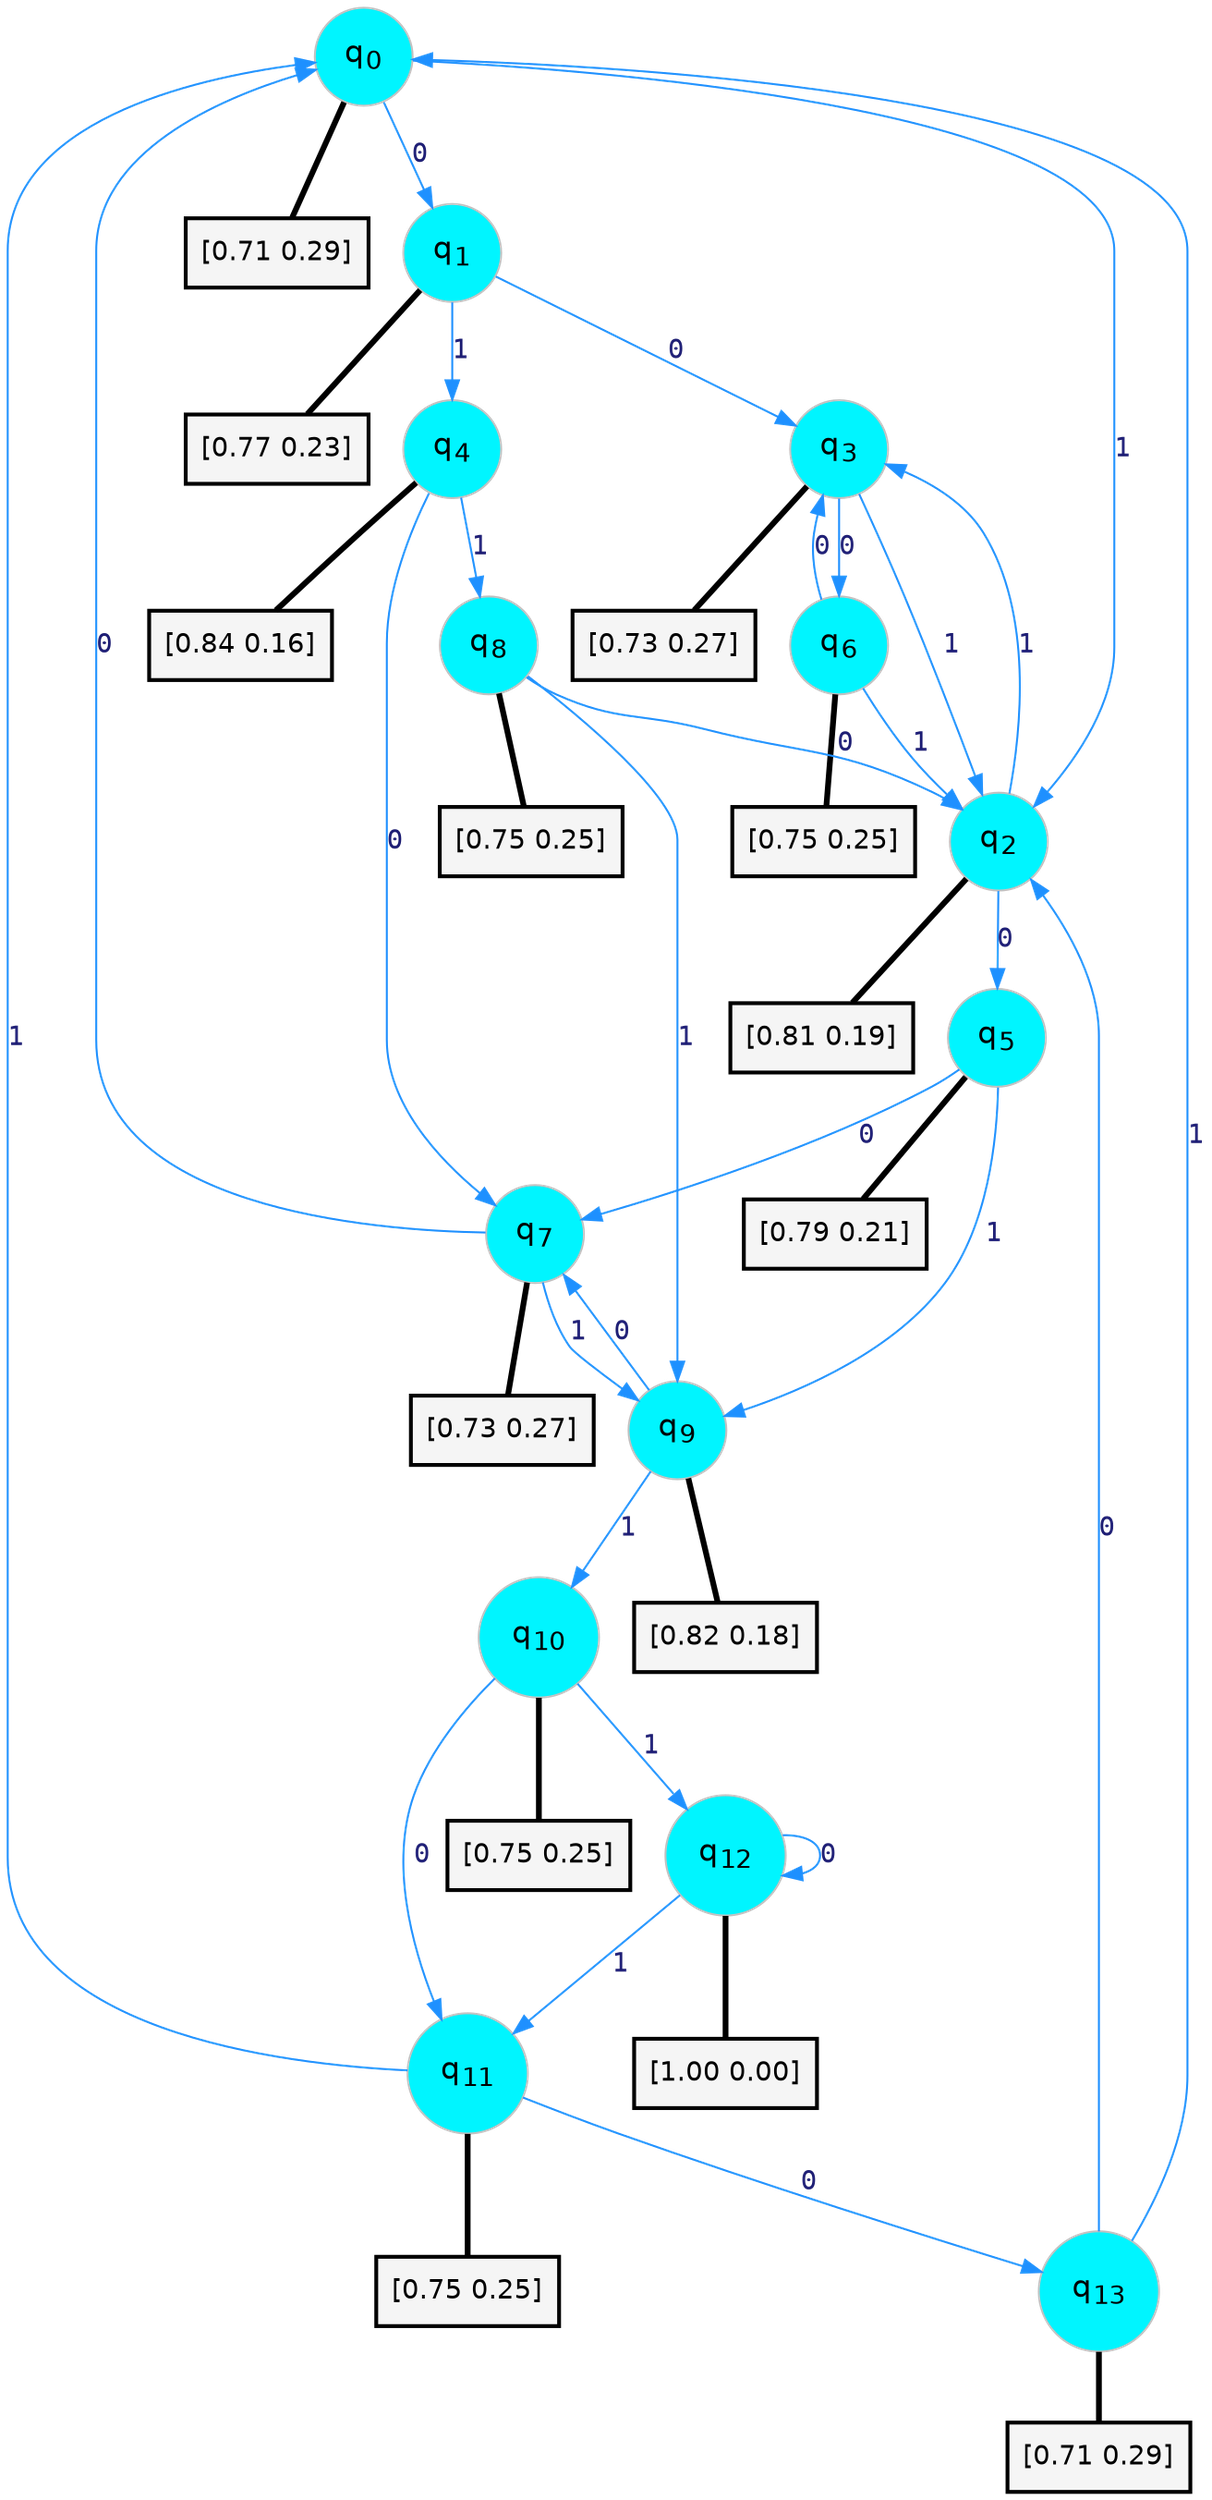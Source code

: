 digraph G {
graph [
bgcolor=transparent, dpi=300, rankdir=TD, size="40,25"];
node [
color=gray, fillcolor=turquoise1, fontcolor=black, fontname=Helvetica, fontsize=16, fontweight=bold, shape=circle, style=filled];
edge [
arrowsize=1, color=dodgerblue1, fontcolor=midnightblue, fontname=courier, fontweight=bold, penwidth=1, style=solid, weight=20];
0[label=<q<SUB>0</SUB>>];
1[label=<q<SUB>1</SUB>>];
2[label=<q<SUB>2</SUB>>];
3[label=<q<SUB>3</SUB>>];
4[label=<q<SUB>4</SUB>>];
5[label=<q<SUB>5</SUB>>];
6[label=<q<SUB>6</SUB>>];
7[label=<q<SUB>7</SUB>>];
8[label=<q<SUB>8</SUB>>];
9[label=<q<SUB>9</SUB>>];
10[label=<q<SUB>10</SUB>>];
11[label=<q<SUB>11</SUB>>];
12[label=<q<SUB>12</SUB>>];
13[label=<q<SUB>13</SUB>>];
14[label="[0.71 0.29]", shape=box,fontcolor=black, fontname=Helvetica, fontsize=14, penwidth=2, fillcolor=whitesmoke,color=black];
15[label="[0.77 0.23]", shape=box,fontcolor=black, fontname=Helvetica, fontsize=14, penwidth=2, fillcolor=whitesmoke,color=black];
16[label="[0.81 0.19]", shape=box,fontcolor=black, fontname=Helvetica, fontsize=14, penwidth=2, fillcolor=whitesmoke,color=black];
17[label="[0.73 0.27]", shape=box,fontcolor=black, fontname=Helvetica, fontsize=14, penwidth=2, fillcolor=whitesmoke,color=black];
18[label="[0.84 0.16]", shape=box,fontcolor=black, fontname=Helvetica, fontsize=14, penwidth=2, fillcolor=whitesmoke,color=black];
19[label="[0.79 0.21]", shape=box,fontcolor=black, fontname=Helvetica, fontsize=14, penwidth=2, fillcolor=whitesmoke,color=black];
20[label="[0.75 0.25]", shape=box,fontcolor=black, fontname=Helvetica, fontsize=14, penwidth=2, fillcolor=whitesmoke,color=black];
21[label="[0.73 0.27]", shape=box,fontcolor=black, fontname=Helvetica, fontsize=14, penwidth=2, fillcolor=whitesmoke,color=black];
22[label="[0.75 0.25]", shape=box,fontcolor=black, fontname=Helvetica, fontsize=14, penwidth=2, fillcolor=whitesmoke,color=black];
23[label="[0.82 0.18]", shape=box,fontcolor=black, fontname=Helvetica, fontsize=14, penwidth=2, fillcolor=whitesmoke,color=black];
24[label="[0.75 0.25]", shape=box,fontcolor=black, fontname=Helvetica, fontsize=14, penwidth=2, fillcolor=whitesmoke,color=black];
25[label="[0.75 0.25]", shape=box,fontcolor=black, fontname=Helvetica, fontsize=14, penwidth=2, fillcolor=whitesmoke,color=black];
26[label="[1.00 0.00]", shape=box,fontcolor=black, fontname=Helvetica, fontsize=14, penwidth=2, fillcolor=whitesmoke,color=black];
27[label="[0.71 0.29]", shape=box,fontcolor=black, fontname=Helvetica, fontsize=14, penwidth=2, fillcolor=whitesmoke,color=black];
0->1 [label=0];
0->2 [label=1];
0->14 [arrowhead=none, penwidth=3,color=black];
1->3 [label=0];
1->4 [label=1];
1->15 [arrowhead=none, penwidth=3,color=black];
2->5 [label=0];
2->3 [label=1];
2->16 [arrowhead=none, penwidth=3,color=black];
3->6 [label=0];
3->2 [label=1];
3->17 [arrowhead=none, penwidth=3,color=black];
4->7 [label=0];
4->8 [label=1];
4->18 [arrowhead=none, penwidth=3,color=black];
5->7 [label=0];
5->9 [label=1];
5->19 [arrowhead=none, penwidth=3,color=black];
6->3 [label=0];
6->2 [label=1];
6->20 [arrowhead=none, penwidth=3,color=black];
7->0 [label=0];
7->9 [label=1];
7->21 [arrowhead=none, penwidth=3,color=black];
8->2 [label=0];
8->9 [label=1];
8->22 [arrowhead=none, penwidth=3,color=black];
9->7 [label=0];
9->10 [label=1];
9->23 [arrowhead=none, penwidth=3,color=black];
10->11 [label=0];
10->12 [label=1];
10->24 [arrowhead=none, penwidth=3,color=black];
11->13 [label=0];
11->0 [label=1];
11->25 [arrowhead=none, penwidth=3,color=black];
12->12 [label=0];
12->11 [label=1];
12->26 [arrowhead=none, penwidth=3,color=black];
13->2 [label=0];
13->0 [label=1];
13->27 [arrowhead=none, penwidth=3,color=black];
}
